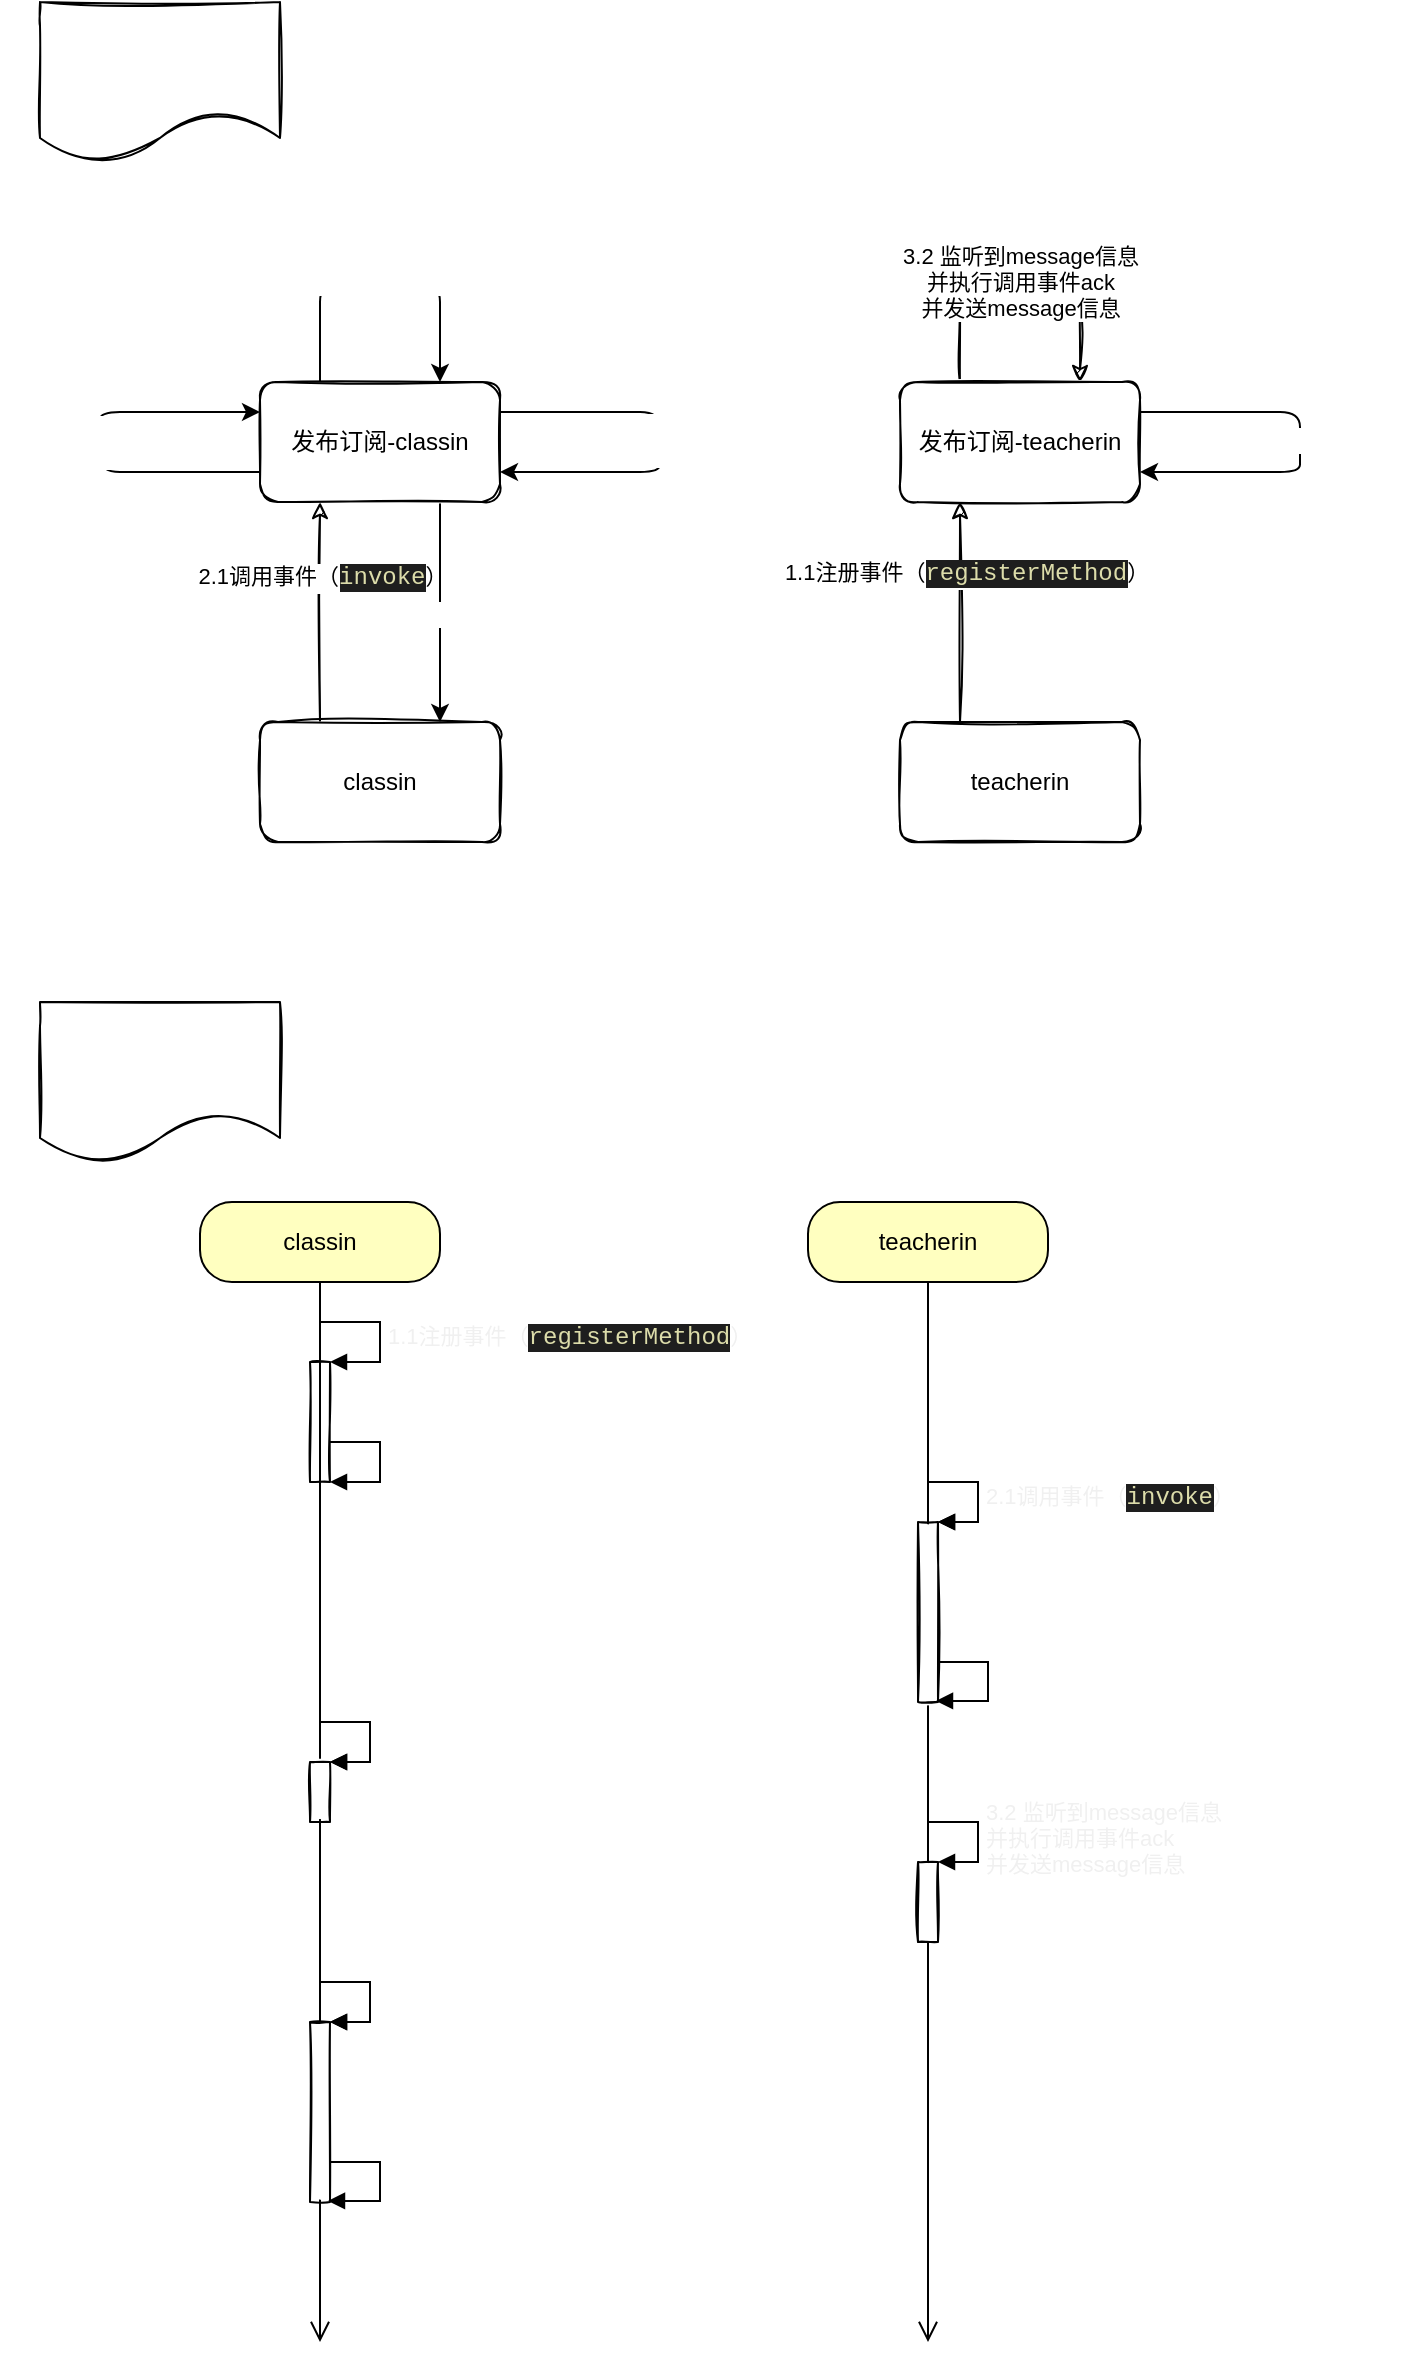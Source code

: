 <mxfile>
    <diagram id="iXSVtRKFKXMKwB8OtUEW" name="第 1 页">
        <mxGraphModel dx="898" dy="1849" grid="1" gridSize="10" guides="1" tooltips="1" connect="1" arrows="1" fold="1" page="1" pageScale="1" pageWidth="827" pageHeight="1169" math="0" shadow="0">
            <root>
                <mxCell id="0"/>
                <mxCell id="1" parent="0"/>
                <mxCell id="7" style="edgeStyle=none;sketch=1;html=1;exitX=0.25;exitY=0;exitDx=0;exitDy=0;entryX=0.25;entryY=1;entryDx=0;entryDy=0;" edge="1" parent="1" source="2" target="4">
                    <mxGeometry relative="1" as="geometry">
                        <Array as="points"/>
                    </mxGeometry>
                </mxCell>
                <mxCell id="13" value="2.1调用事件（&lt;span style=&quot;color: rgb(220 , 220 , 170) ; background-color: rgb(30 , 30 , 30) ; font-family: &amp;#34;menlo&amp;#34; , &amp;#34;monaco&amp;#34; , &amp;#34;courier new&amp;#34; , monospace ; font-size: 12px&quot;&gt;invoke&lt;/span&gt;）" style="edgeLabel;html=1;align=center;verticalAlign=middle;resizable=0;points=[];" vertex="1" connectable="0" parent="7">
                    <mxGeometry x="0.309" y="-1" relative="1" as="geometry">
                        <mxPoint as="offset"/>
                    </mxGeometry>
                </mxCell>
                <mxCell id="2" value="classin" style="rounded=1;whiteSpace=wrap;html=1;sketch=1;" vertex="1" parent="1">
                    <mxGeometry x="140" y="280" width="120" height="60" as="geometry"/>
                </mxCell>
                <mxCell id="9" style="edgeStyle=none;sketch=1;html=1;exitX=0.25;exitY=0;exitDx=0;exitDy=0;entryX=0.25;entryY=1;entryDx=0;entryDy=0;" edge="1" parent="1" source="3" target="5">
                    <mxGeometry relative="1" as="geometry"/>
                </mxCell>
                <mxCell id="10" value="1.1注册事件（&lt;span style=&quot;color: rgb(220 , 220 , 170) ; background-color: rgb(30 , 30 , 30) ; font-family: &amp;#34;menlo&amp;#34; , &amp;#34;monaco&amp;#34; , &amp;#34;courier new&amp;#34; , monospace ; font-size: 12px&quot;&gt;registerMethod&lt;/span&gt;）" style="edgeLabel;html=1;align=center;verticalAlign=middle;resizable=0;points=[];" vertex="1" connectable="0" parent="9">
                    <mxGeometry x="0.345" y="-3" relative="1" as="geometry">
                        <mxPoint as="offset"/>
                    </mxGeometry>
                </mxCell>
                <mxCell id="3" value="teacherin" style="rounded=1;whiteSpace=wrap;html=1;sketch=1;" vertex="1" parent="1">
                    <mxGeometry x="460" y="280" width="120" height="60" as="geometry"/>
                </mxCell>
                <mxCell id="41" style="edgeStyle=none;sketch=0;html=1;exitX=0.75;exitY=1;exitDx=0;exitDy=0;entryX=0.75;entryY=0;entryDx=0;entryDy=0;shadow=0;fontColor=#FFFFFF;strokeColor=default;" edge="1" parent="1" source="4" target="2">
                    <mxGeometry relative="1" as="geometry"/>
                </mxCell>
                <mxCell id="42" value="3.4 返回结果" style="edgeLabel;html=1;align=center;verticalAlign=middle;resizable=0;points=[];fontColor=#FFFFFF;" vertex="1" connectable="0" parent="41">
                    <mxGeometry x="0.009" relative="1" as="geometry">
                        <mxPoint as="offset"/>
                    </mxGeometry>
                </mxCell>
                <mxCell id="4" value="发布订阅-classin" style="rounded=1;whiteSpace=wrap;html=1;sketch=1;" vertex="1" parent="1">
                    <mxGeometry x="140" y="110" width="120" height="60" as="geometry"/>
                </mxCell>
                <mxCell id="16" value="3.2 监听到message信息&lt;br&gt;并执行调用事件ack&lt;br&gt;并发送message信息" style="edgeStyle=none;sketch=1;html=1;exitX=0.25;exitY=0;exitDx=0;exitDy=0;entryX=0.75;entryY=0;entryDx=0;entryDy=0;" edge="1" parent="1" source="5" target="5">
                    <mxGeometry relative="1" as="geometry">
                        <mxPoint x="490" y="70" as="targetPoint"/>
                        <Array as="points">
                            <mxPoint x="490" y="60"/>
                            <mxPoint x="550" y="60"/>
                        </Array>
                    </mxGeometry>
                </mxCell>
                <mxCell id="5" value="发布订阅-teacherin" style="rounded=1;whiteSpace=wrap;html=1;sketch=1;" vertex="1" parent="1">
                    <mxGeometry x="460" y="110" width="120" height="60" as="geometry"/>
                </mxCell>
                <mxCell id="20" value="classin" style="rounded=1;whiteSpace=wrap;html=1;arcSize=40;fontColor=#000000;fillColor=#ffffc0;strokeColor=default;sketch=0;shadow=0;" vertex="1" parent="1">
                    <mxGeometry x="110" y="520" width="120" height="40" as="geometry"/>
                </mxCell>
                <mxCell id="21" value="" style="edgeStyle=orthogonalEdgeStyle;html=1;verticalAlign=bottom;endArrow=open;endSize=8;strokeColor=default;sketch=0;fontColor=#FFFFFF;shadow=0;startArrow=none;" edge="1" parent="1">
                    <mxGeometry relative="1" as="geometry">
                        <mxPoint x="170" y="1090" as="targetPoint"/>
                        <mxPoint x="170" y="890" as="sourcePoint"/>
                    </mxGeometry>
                </mxCell>
                <mxCell id="23" value="teacherin" style="rounded=1;whiteSpace=wrap;html=1;arcSize=40;fontColor=#000000;fillColor=#ffffc0;strokeColor=default;sketch=0;shadow=0;" vertex="1" parent="1">
                    <mxGeometry x="414" y="520" width="120" height="40" as="geometry"/>
                </mxCell>
                <mxCell id="24" value="" style="edgeStyle=orthogonalEdgeStyle;html=1;verticalAlign=bottom;endArrow=open;endSize=8;strokeColor=default;sketch=0;fontColor=#FFFFFF;shadow=0;" edge="1" source="23" parent="1">
                    <mxGeometry relative="1" as="geometry">
                        <mxPoint x="474" y="1090" as="targetPoint"/>
                    </mxGeometry>
                </mxCell>
                <mxCell id="30" value="" style="html=1;points=[];perimeter=orthogonalPerimeter;shadow=0;sketch=1;fontColor=#FFFFFF;strokeColor=default;" vertex="1" parent="1">
                    <mxGeometry x="165" y="600" width="10" height="60" as="geometry"/>
                </mxCell>
                <mxCell id="31" value="&lt;span style=&quot;color: rgb(240 , 240 , 240) ; text-align: center&quot;&gt;1.1注册事件（&lt;/span&gt;&lt;span style=&quot;text-align: center ; color: rgb(220 , 220 , 170) ; background-color: rgb(30 , 30 , 30) ; font-family: &amp;#34;menlo&amp;#34; , &amp;#34;monaco&amp;#34; , &amp;#34;courier new&amp;#34; , monospace ; font-size: 12px&quot;&gt;registerMethod&lt;/span&gt;&lt;span style=&quot;color: rgb(240 , 240 , 240) ; text-align: center&quot;&gt;）&lt;/span&gt;" style="edgeStyle=orthogonalEdgeStyle;html=1;align=left;spacingLeft=2;endArrow=block;rounded=0;entryX=1;entryY=0;shadow=0;sketch=0;fontColor=#FFFFFF;strokeColor=default;" edge="1" target="30" parent="1">
                    <mxGeometry relative="1" as="geometry">
                        <mxPoint x="170" y="580" as="sourcePoint"/>
                        <Array as="points">
                            <mxPoint x="200" y="580"/>
                        </Array>
                    </mxGeometry>
                </mxCell>
                <mxCell id="35" style="edgeStyle=none;sketch=0;html=1;exitX=1;exitY=0.25;exitDx=0;exitDy=0;entryX=1;entryY=0.75;entryDx=0;entryDy=0;shadow=0;fontColor=#FFFFFF;strokeColor=default;" edge="1" parent="1" source="5" target="5">
                    <mxGeometry relative="1" as="geometry">
                        <Array as="points">
                            <mxPoint x="660" y="125"/>
                            <mxPoint x="660" y="140"/>
                            <mxPoint x="660" y="155"/>
                        </Array>
                    </mxGeometry>
                </mxCell>
                <mxCell id="36" value="1.2 注册保存（syn）" style="edgeLabel;html=1;align=center;verticalAlign=middle;resizable=0;points=[];fontColor=#FFFFFF;" vertex="1" connectable="0" parent="35">
                    <mxGeometry x="-0.011" relative="1" as="geometry">
                        <mxPoint as="offset"/>
                    </mxGeometry>
                </mxCell>
                <mxCell id="37" value="2.2执行事件（syn）&lt;br&gt;并发送message信息" style="edgeStyle=none;sketch=0;html=1;exitX=0;exitY=0.75;exitDx=0;exitDy=0;entryX=0;entryY=0.25;entryDx=0;entryDy=0;shadow=0;fontColor=#FFFFFF;strokeColor=default;" edge="1" parent="1" source="4" target="4">
                    <mxGeometry relative="1" as="geometry">
                        <Array as="points">
                            <mxPoint x="60" y="155"/>
                            <mxPoint x="60" y="140"/>
                            <mxPoint x="60" y="125"/>
                        </Array>
                    </mxGeometry>
                </mxCell>
                <mxCell id="38" value="3.1 注册事件ack" style="edgeStyle=none;sketch=0;html=1;exitX=0.25;exitY=0;exitDx=0;exitDy=0;entryX=0.75;entryY=0;entryDx=0;entryDy=0;shadow=0;fontColor=#FFFFFF;strokeColor=default;elbow=vertical;" edge="1" parent="1" source="4" target="4">
                    <mxGeometry relative="1" as="geometry">
                        <Array as="points">
                            <mxPoint x="170" y="60"/>
                            <mxPoint x="230" y="60"/>
                        </Array>
                    </mxGeometry>
                </mxCell>
                <mxCell id="39" style="edgeStyle=none;sketch=0;html=1;exitX=1;exitY=0.25;exitDx=0;exitDy=0;entryX=1;entryY=0.75;entryDx=0;entryDy=0;shadow=0;fontColor=#FFFFFF;strokeColor=default;" edge="1" parent="1" source="4" target="4">
                    <mxGeometry relative="1" as="geometry">
                        <Array as="points">
                            <mxPoint x="340" y="125"/>
                            <mxPoint x="340" y="140"/>
                            <mxPoint x="340" y="155"/>
                        </Array>
                    </mxGeometry>
                </mxCell>
                <mxCell id="40" value="3.3 监听到message信息&lt;br&gt;并返回ack事件结果" style="edgeLabel;html=1;align=center;verticalAlign=middle;resizable=0;points=[];fontColor=#FFFFFF;" vertex="1" connectable="0" parent="39">
                    <mxGeometry x="-0.011" y="1" relative="1" as="geometry">
                        <mxPoint as="offset"/>
                    </mxGeometry>
                </mxCell>
                <mxCell id="47" value="1.2 注册保存（syn）" style="edgeStyle=orthogonalEdgeStyle;html=1;align=left;spacingLeft=2;endArrow=block;rounded=0;entryX=1;entryY=0;shadow=0;sketch=0;fontColor=#FFFFFF;strokeColor=default;" edge="1" parent="1">
                    <mxGeometry relative="1" as="geometry">
                        <mxPoint x="175" y="640" as="sourcePoint"/>
                        <Array as="points">
                            <mxPoint x="200" y="640"/>
                        </Array>
                        <mxPoint x="175" y="660" as="targetPoint"/>
                    </mxGeometry>
                </mxCell>
                <mxCell id="49" value="" style="html=1;points=[];perimeter=orthogonalPerimeter;shadow=0;sketch=1;fontColor=#FFFFFF;strokeColor=default;" vertex="1" parent="1">
                    <mxGeometry x="469" y="680" width="10" height="90" as="geometry"/>
                </mxCell>
                <mxCell id="50" value="&lt;span style=&quot;color: rgb(240 , 240 , 240) ; text-align: center&quot;&gt;2.1调用事件（&lt;/span&gt;&lt;span style=&quot;text-align: center ; color: rgb(220 , 220 , 170) ; background-color: rgb(30 , 30 , 30) ; font-family: &amp;#34;menlo&amp;#34; , &amp;#34;monaco&amp;#34; , &amp;#34;courier new&amp;#34; , monospace ; font-size: 12px&quot;&gt;invoke&lt;/span&gt;&lt;span style=&quot;color: rgb(240 , 240 , 240) ; text-align: center&quot;&gt;）&lt;/span&gt;" style="edgeStyle=orthogonalEdgeStyle;html=1;align=left;spacingLeft=2;endArrow=block;rounded=0;entryX=1;entryY=0;shadow=0;sketch=0;fontColor=#FFFFFF;strokeColor=default;" edge="1" target="49" parent="1">
                    <mxGeometry relative="1" as="geometry">
                        <mxPoint x="474" y="660" as="sourcePoint"/>
                        <Array as="points">
                            <mxPoint x="499" y="660"/>
                        </Array>
                    </mxGeometry>
                </mxCell>
                <mxCell id="51" value="&lt;span style=&quot;color: rgb(240 , 240 , 240) ; text-align: center&quot;&gt;2.1调用事件（&lt;/span&gt;&lt;span style=&quot;text-align: center ; color: rgb(220 , 220 , 170) ; background-color: rgb(30 , 30 , 30) ; font-family: &amp;#34;menlo&amp;#34; , &amp;#34;monaco&amp;#34; , &amp;#34;courier new&amp;#34; , monospace ; font-size: 12px&quot;&gt;invoke&lt;/span&gt;&lt;span style=&quot;color: rgb(240 , 240 , 240) ; text-align: center&quot;&gt;）&lt;/span&gt;" style="edgeStyle=orthogonalEdgeStyle;html=1;align=left;spacingLeft=2;endArrow=block;rounded=0;entryX=1;entryY=0;shadow=0;sketch=0;fontColor=#FFFFFF;strokeColor=default;" edge="1" parent="1" target="49">
                    <mxGeometry relative="1" as="geometry">
                        <mxPoint x="474" y="660" as="sourcePoint"/>
                        <Array as="points">
                            <mxPoint x="499" y="660"/>
                            <mxPoint x="499" y="680"/>
                        </Array>
                        <mxPoint x="479" y="680" as="targetPoint"/>
                    </mxGeometry>
                </mxCell>
                <mxCell id="54" value="&lt;span style=&quot;text-align: center&quot;&gt;2.2执行事件（syn）&lt;/span&gt;&lt;br style=&quot;text-align: center&quot;&gt;&lt;span style=&quot;text-align: center&quot;&gt;并发送message信息&lt;/span&gt;" style="edgeStyle=orthogonalEdgeStyle;html=1;align=left;spacingLeft=2;endArrow=block;rounded=0;entryX=0.9;entryY=0.994;shadow=0;sketch=0;fontColor=#FFFFFF;strokeColor=default;entryDx=0;entryDy=0;entryPerimeter=0;" edge="1" parent="1" target="49">
                    <mxGeometry x="-0.007" y="6" relative="1" as="geometry">
                        <mxPoint x="479" y="750" as="sourcePoint"/>
                        <Array as="points">
                            <mxPoint x="504" y="750"/>
                            <mxPoint x="504" y="770"/>
                        </Array>
                        <mxPoint x="484" y="770" as="targetPoint"/>
                        <mxPoint as="offset"/>
                    </mxGeometry>
                </mxCell>
                <mxCell id="65" value="" style="edgeStyle=orthogonalEdgeStyle;html=1;verticalAlign=bottom;endArrow=none;endSize=8;strokeColor=default;sketch=0;fontColor=#FFFFFF;shadow=0;" edge="1" parent="1" source="20">
                    <mxGeometry relative="1" as="geometry">
                        <mxPoint x="170" y="890" as="targetPoint"/>
                        <mxPoint x="170" y="560" as="sourcePoint"/>
                    </mxGeometry>
                </mxCell>
                <mxCell id="75" value="" style="html=1;points=[];perimeter=orthogonalPerimeter;shadow=0;sketch=1;fontColor=#FFFFFF;strokeColor=default;" vertex="1" parent="1">
                    <mxGeometry x="165" y="800" width="10" height="30" as="geometry"/>
                </mxCell>
                <mxCell id="76" value="&lt;span style=&quot;text-align: center&quot;&gt;3.1 注册事件ack&lt;/span&gt;" style="edgeStyle=orthogonalEdgeStyle;html=1;align=left;spacingLeft=2;endArrow=block;rounded=0;entryX=1;entryY=0;shadow=0;sketch=0;fontColor=#FFFFFF;strokeColor=default;" edge="1" target="75" parent="1">
                    <mxGeometry relative="1" as="geometry">
                        <mxPoint x="170" y="780" as="sourcePoint"/>
                        <Array as="points">
                            <mxPoint x="195" y="780"/>
                        </Array>
                    </mxGeometry>
                </mxCell>
                <mxCell id="77" value="&lt;span style=&quot;text-align: center&quot;&gt;3.1 注册事件ack&lt;/span&gt;" style="edgeStyle=orthogonalEdgeStyle;html=1;align=left;spacingLeft=2;endArrow=block;rounded=0;entryX=1;entryY=0;shadow=0;sketch=0;fontColor=#FFFFFF;strokeColor=default;" edge="1" target="75" parent="1">
                    <mxGeometry relative="1" as="geometry">
                        <mxPoint x="170" y="780" as="sourcePoint"/>
                        <Array as="points">
                            <mxPoint x="195" y="780"/>
                            <mxPoint x="195" y="800"/>
                        </Array>
                        <mxPoint x="175" y="800" as="targetPoint"/>
                    </mxGeometry>
                </mxCell>
                <mxCell id="78" value="&lt;span style=&quot;color: rgb(240 , 240 , 240) ; text-align: center&quot;&gt;3.2 监听到message信息&lt;/span&gt;&lt;br style=&quot;color: rgb(240 , 240 , 240) ; text-align: center&quot;&gt;&lt;span style=&quot;color: rgb(240 , 240 , 240) ; text-align: center&quot;&gt;并执行调用事件ack&lt;/span&gt;&lt;br style=&quot;color: rgb(240 , 240 , 240) ; text-align: center&quot;&gt;&lt;span style=&quot;color: rgb(240 , 240 , 240) ; text-align: center&quot;&gt;并发送message信息&lt;/span&gt;" style="edgeStyle=orthogonalEdgeStyle;html=1;align=left;spacingLeft=2;endArrow=block;rounded=0;entryX=1;entryY=0;shadow=0;sketch=0;fontColor=#FFFFFF;strokeColor=default;" edge="1" target="79" parent="1">
                    <mxGeometry relative="1" as="geometry">
                        <mxPoint x="474" y="830" as="sourcePoint"/>
                        <Array as="points">
                            <mxPoint x="499" y="830"/>
                        </Array>
                    </mxGeometry>
                </mxCell>
                <mxCell id="79" value="" style="html=1;points=[];perimeter=orthogonalPerimeter;shadow=0;sketch=1;fontColor=#FFFFFF;strokeColor=default;" vertex="1" parent="1">
                    <mxGeometry x="469" y="850" width="10" height="40" as="geometry"/>
                </mxCell>
                <mxCell id="80" value="" style="html=1;points=[];perimeter=orthogonalPerimeter;shadow=0;sketch=1;fontColor=#FFFFFF;strokeColor=default;" vertex="1" parent="1">
                    <mxGeometry x="165" y="930" width="10" height="90" as="geometry"/>
                </mxCell>
                <mxCell id="81" value="&lt;span style=&quot;color: rgb(240 , 240 , 240) ; text-align: center&quot;&gt;2.1调用事件（&lt;/span&gt;&lt;span style=&quot;text-align: center ; color: rgb(220 , 220 , 170) ; background-color: rgb(30 , 30 , 30) ; font-family: &amp;#34;menlo&amp;#34; , &amp;#34;monaco&amp;#34; , &amp;#34;courier new&amp;#34; , monospace ; font-size: 12px&quot;&gt;invoke&lt;/span&gt;&lt;span style=&quot;color: rgb(240 , 240 , 240) ; text-align: center&quot;&gt;）&lt;/span&gt;" style="edgeStyle=orthogonalEdgeStyle;html=1;align=left;spacingLeft=2;endArrow=block;rounded=0;entryX=1;entryY=0;shadow=0;sketch=0;fontColor=#FFFFFF;strokeColor=default;" edge="1" target="80" parent="1">
                    <mxGeometry relative="1" as="geometry">
                        <mxPoint x="170" y="910" as="sourcePoint"/>
                        <Array as="points">
                            <mxPoint x="195" y="910"/>
                        </Array>
                    </mxGeometry>
                </mxCell>
                <mxCell id="82" value="&lt;span style=&quot;text-align: center&quot;&gt;3.3 监听到message信息&lt;/span&gt;&lt;br style=&quot;text-align: center&quot;&gt;&lt;span style=&quot;text-align: center&quot;&gt;并返回ack事件结果&lt;/span&gt;" style="edgeStyle=orthogonalEdgeStyle;html=1;align=left;spacingLeft=2;endArrow=block;rounded=0;entryX=1;entryY=0;shadow=0;sketch=0;fontColor=#FFFFFF;strokeColor=default;" edge="1" target="80" parent="1">
                    <mxGeometry relative="1" as="geometry">
                        <mxPoint x="170" y="910" as="sourcePoint"/>
                        <Array as="points">
                            <mxPoint x="195" y="910"/>
                            <mxPoint x="195" y="930"/>
                        </Array>
                        <mxPoint x="175" y="930" as="targetPoint"/>
                    </mxGeometry>
                </mxCell>
                <mxCell id="83" value="&lt;span style=&quot;text-align: center&quot;&gt;3.4 返回结果&lt;/span&gt;" style="edgeStyle=orthogonalEdgeStyle;html=1;align=left;spacingLeft=2;endArrow=block;rounded=0;entryX=0.9;entryY=0.994;shadow=0;sketch=0;fontColor=#FFFFFF;strokeColor=default;entryDx=0;entryDy=0;entryPerimeter=0;" edge="1" target="80" parent="1">
                    <mxGeometry x="-0.007" y="6" relative="1" as="geometry">
                        <mxPoint x="175" y="1000" as="sourcePoint"/>
                        <Array as="points">
                            <mxPoint x="200" y="1000"/>
                            <mxPoint x="200" y="1020"/>
                        </Array>
                        <mxPoint x="180" y="1020" as="targetPoint"/>
                        <mxPoint as="offset"/>
                    </mxGeometry>
                </mxCell>
                <mxCell id="84" value="流程图" style="shape=document;whiteSpace=wrap;html=1;boundedLbl=1;shadow=0;sketch=1;fontColor=#FFFFFF;strokeColor=default;" vertex="1" parent="1">
                    <mxGeometry x="30" y="-80" width="120" height="80" as="geometry"/>
                </mxCell>
                <mxCell id="85" value="时序图" style="shape=document;whiteSpace=wrap;html=1;boundedLbl=1;shadow=0;sketch=1;fontColor=#FFFFFF;strokeColor=default;" vertex="1" parent="1">
                    <mxGeometry x="30" y="420" width="120" height="80" as="geometry"/>
                </mxCell>
            </root>
        </mxGraphModel>
    </diagram>
</mxfile>